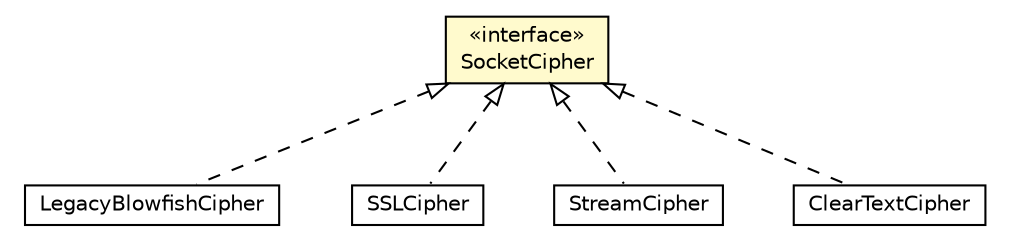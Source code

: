 #!/usr/local/bin/dot
#
# Class diagram 
# Generated by UMLGraph version R5_6-24-gf6e263 (http://www.umlgraph.org/)
#

digraph G {
	edge [fontname="Helvetica",fontsize=10,labelfontname="Helvetica",labelfontsize=10];
	node [fontname="Helvetica",fontsize=10,shape=plaintext];
	nodesep=0.25;
	ranksep=0.5;
	// org.universAAL.ri.gateway.communication.cipher.LegacyBlowfishCipher
	c7873664 [label=<<table title="org.universAAL.ri.gateway.communication.cipher.LegacyBlowfishCipher" border="0" cellborder="1" cellspacing="0" cellpadding="2" port="p" href="./LegacyBlowfishCipher.html">
		<tr><td><table border="0" cellspacing="0" cellpadding="1">
<tr><td align="center" balign="center"> LegacyBlowfishCipher </td></tr>
		</table></td></tr>
		</table>>, URL="./LegacyBlowfishCipher.html", fontname="Helvetica", fontcolor="black", fontsize=10.0];
	// org.universAAL.ri.gateway.communication.cipher.SSLCipher
	c7873665 [label=<<table title="org.universAAL.ri.gateway.communication.cipher.SSLCipher" border="0" cellborder="1" cellspacing="0" cellpadding="2" port="p" href="./SSLCipher.html">
		<tr><td><table border="0" cellspacing="0" cellpadding="1">
<tr><td align="center" balign="center"> SSLCipher </td></tr>
		</table></td></tr>
		</table>>, URL="./SSLCipher.html", fontname="Helvetica", fontcolor="black", fontsize=10.0];
	// org.universAAL.ri.gateway.communication.cipher.StreamCipher
	c7873666 [label=<<table title="org.universAAL.ri.gateway.communication.cipher.StreamCipher" border="0" cellborder="1" cellspacing="0" cellpadding="2" port="p" href="./StreamCipher.html">
		<tr><td><table border="0" cellspacing="0" cellpadding="1">
<tr><td align="center" balign="center"> StreamCipher </td></tr>
		</table></td></tr>
		</table>>, URL="./StreamCipher.html", fontname="Helvetica", fontcolor="black", fontsize=10.0];
	// org.universAAL.ri.gateway.communication.cipher.ClearTextCipher
	c7873667 [label=<<table title="org.universAAL.ri.gateway.communication.cipher.ClearTextCipher" border="0" cellborder="1" cellspacing="0" cellpadding="2" port="p" href="./ClearTextCipher.html">
		<tr><td><table border="0" cellspacing="0" cellpadding="1">
<tr><td align="center" balign="center"> ClearTextCipher </td></tr>
		</table></td></tr>
		</table>>, URL="./ClearTextCipher.html", fontname="Helvetica", fontcolor="black", fontsize=10.0];
	// org.universAAL.ri.gateway.communication.cipher.SocketCipher
	c7873668 [label=<<table title="org.universAAL.ri.gateway.communication.cipher.SocketCipher" border="0" cellborder="1" cellspacing="0" cellpadding="2" port="p" bgcolor="lemonChiffon" href="./SocketCipher.html">
		<tr><td><table border="0" cellspacing="0" cellpadding="1">
<tr><td align="center" balign="center"> &#171;interface&#187; </td></tr>
<tr><td align="center" balign="center"> SocketCipher </td></tr>
		</table></td></tr>
		</table>>, URL="./SocketCipher.html", fontname="Helvetica", fontcolor="black", fontsize=10.0];
	//org.universAAL.ri.gateway.communication.cipher.LegacyBlowfishCipher implements org.universAAL.ri.gateway.communication.cipher.SocketCipher
	c7873668:p -> c7873664:p [dir=back,arrowtail=empty,style=dashed];
	//org.universAAL.ri.gateway.communication.cipher.SSLCipher implements org.universAAL.ri.gateway.communication.cipher.SocketCipher
	c7873668:p -> c7873665:p [dir=back,arrowtail=empty,style=dashed];
	//org.universAAL.ri.gateway.communication.cipher.StreamCipher implements org.universAAL.ri.gateway.communication.cipher.SocketCipher
	c7873668:p -> c7873666:p [dir=back,arrowtail=empty,style=dashed];
	//org.universAAL.ri.gateway.communication.cipher.ClearTextCipher implements org.universAAL.ri.gateway.communication.cipher.SocketCipher
	c7873668:p -> c7873667:p [dir=back,arrowtail=empty,style=dashed];
}

